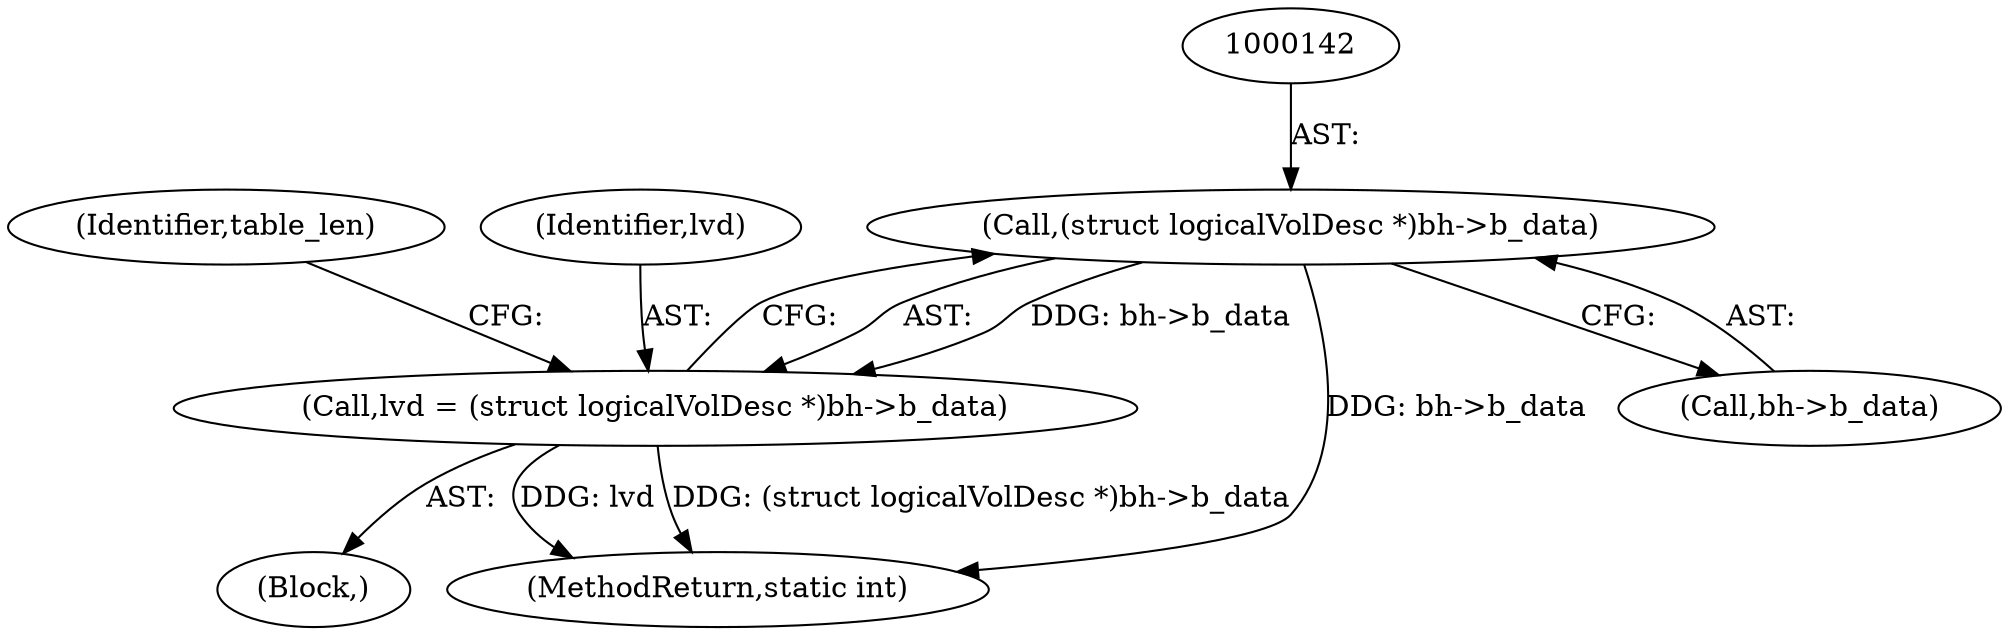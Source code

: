 digraph "0_linux_1df2ae31c724e57be9d7ac00d78db8a5dabdd050@pointer" {
"1000141" [label="(Call,(struct logicalVolDesc *)bh->b_data)"];
"1000139" [label="(Call,lvd = (struct logicalVolDesc *)bh->b_data)"];
"1000141" [label="(Call,(struct logicalVolDesc *)bh->b_data)"];
"1000590" [label="(MethodReturn,static int)"];
"1000139" [label="(Call,lvd = (struct logicalVolDesc *)bh->b_data)"];
"1000104" [label="(Block,)"];
"1000143" [label="(Call,bh->b_data)"];
"1000147" [label="(Identifier,table_len)"];
"1000140" [label="(Identifier,lvd)"];
"1000141" -> "1000139"  [label="AST: "];
"1000141" -> "1000143"  [label="CFG: "];
"1000142" -> "1000141"  [label="AST: "];
"1000143" -> "1000141"  [label="AST: "];
"1000139" -> "1000141"  [label="CFG: "];
"1000141" -> "1000590"  [label="DDG: bh->b_data"];
"1000141" -> "1000139"  [label="DDG: bh->b_data"];
"1000139" -> "1000104"  [label="AST: "];
"1000140" -> "1000139"  [label="AST: "];
"1000147" -> "1000139"  [label="CFG: "];
"1000139" -> "1000590"  [label="DDG: (struct logicalVolDesc *)bh->b_data"];
"1000139" -> "1000590"  [label="DDG: lvd"];
}
